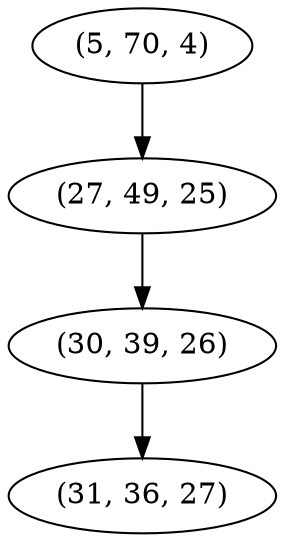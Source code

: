 digraph tree {
    "(5, 70, 4)";
    "(27, 49, 25)";
    "(30, 39, 26)";
    "(31, 36, 27)";
    "(5, 70, 4)" -> "(27, 49, 25)";
    "(27, 49, 25)" -> "(30, 39, 26)";
    "(30, 39, 26)" -> "(31, 36, 27)";
}
